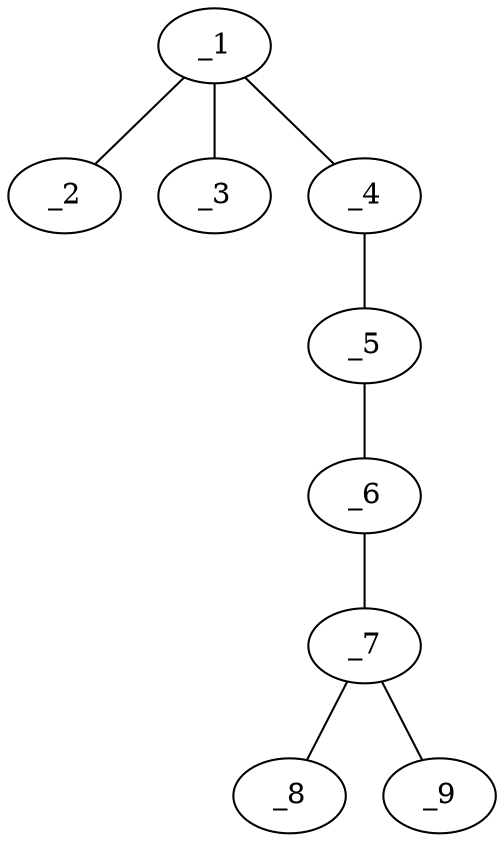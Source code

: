 graph molid665667 {
	_1	 [charge=0,
		chem=1,
		symbol="C  ",
		x="2.866",
		y="0.25"];
	_2	 [charge=0,
		chem=1,
		symbol="C  ",
		x=2,
		y="0.75"];
	_1 -- _2	 [valence=2];
	_3	 [charge=0,
		chem=10,
		symbol="Br ",
		x="2.866",
		y="-0.75"];
	_1 -- _3	 [valence=1];
	_4	 [charge=0,
		chem=1,
		symbol="C  ",
		x="3.7321",
		y="0.75"];
	_1 -- _4	 [valence=1];
	_5	 [charge=0,
		chem=4,
		symbol="N  ",
		x="4.5981",
		y="0.25"];
	_4 -- _5	 [valence=1];
	_6	 [charge=0,
		chem=1,
		symbol="C  ",
		x="5.4641",
		y="0.75"];
	_5 -- _6	 [valence=2];
	_7	 [charge=0,
		chem=4,
		symbol="N  ",
		x="6.3301",
		y="0.25"];
	_6 -- _7	 [valence=1];
	_8	 [charge=0,
		chem=1,
		symbol="C  ",
		x="7.1962",
		y="0.75"];
	_7 -- _8	 [valence=1];
	_9	 [charge=0,
		chem=1,
		symbol="C  ",
		x="6.3301",
		y="-0.75"];
	_7 -- _9	 [valence=1];
}
